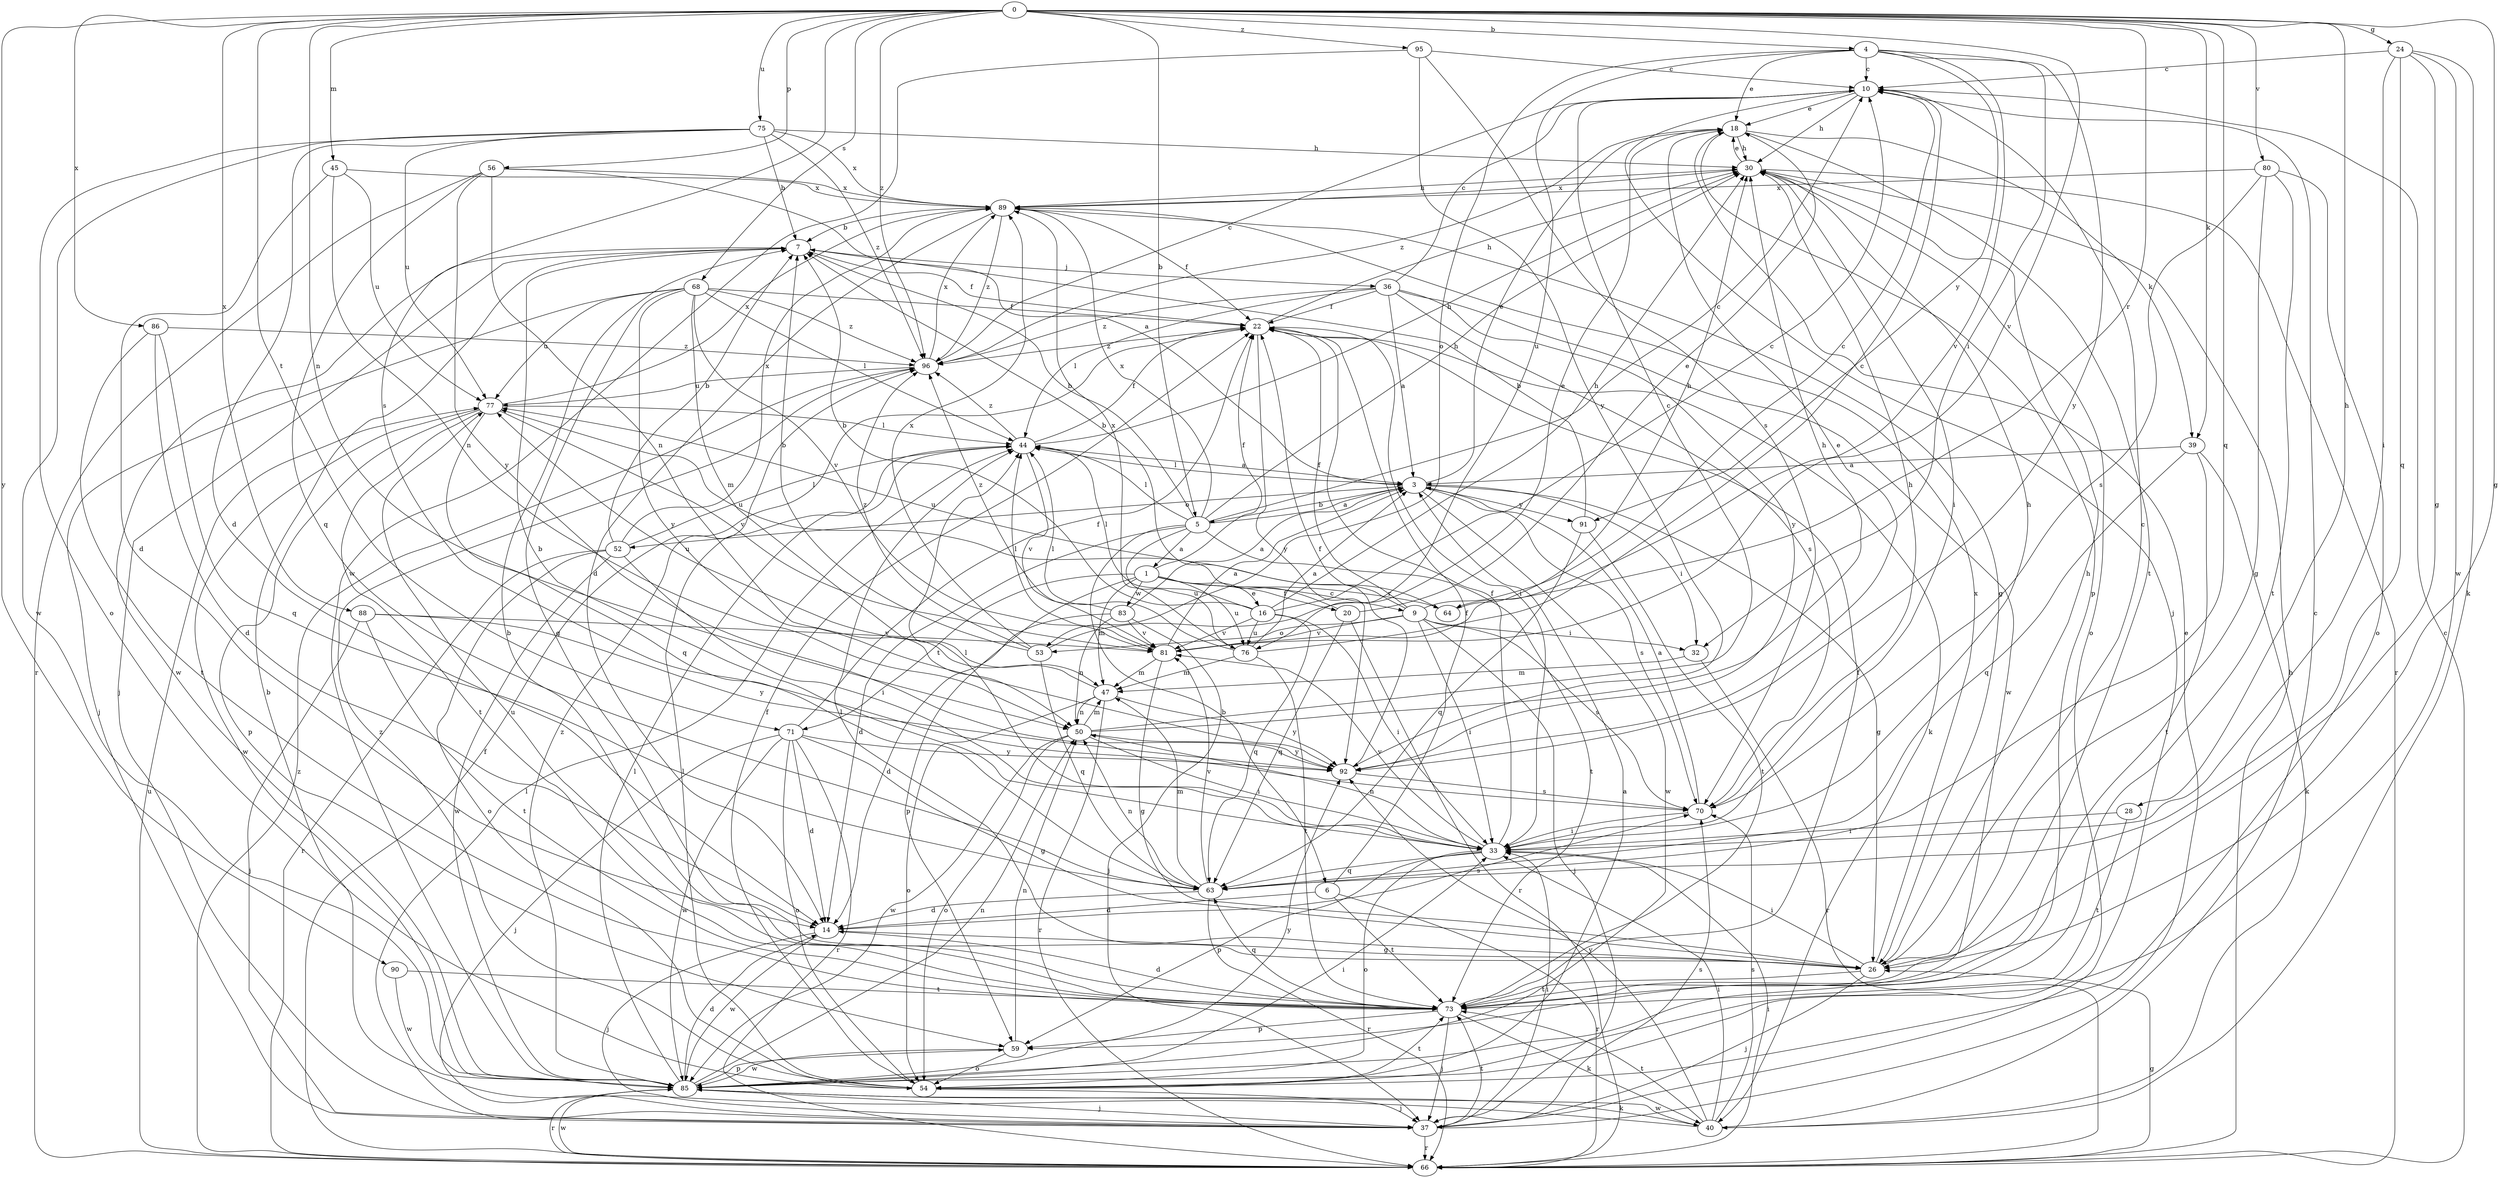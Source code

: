 strict digraph  {
0;
1;
3;
4;
5;
6;
7;
9;
10;
14;
16;
18;
20;
22;
24;
26;
28;
30;
32;
33;
36;
37;
39;
40;
44;
45;
47;
50;
52;
53;
54;
56;
59;
63;
64;
66;
68;
70;
71;
73;
75;
76;
77;
80;
81;
83;
85;
86;
88;
89;
90;
91;
92;
95;
96;
0 -> 4  [label=b];
0 -> 5  [label=b];
0 -> 24  [label=g];
0 -> 26  [label=g];
0 -> 28  [label=h];
0 -> 39  [label=k];
0 -> 45  [label=m];
0 -> 50  [label=n];
0 -> 56  [label=p];
0 -> 63  [label=q];
0 -> 64  [label=r];
0 -> 68  [label=s];
0 -> 70  [label=s];
0 -> 71  [label=t];
0 -> 75  [label=u];
0 -> 80  [label=v];
0 -> 81  [label=v];
0 -> 86  [label=x];
0 -> 88  [label=x];
0 -> 90  [label=y];
0 -> 95  [label=z];
0 -> 96  [label=z];
1 -> 9  [label=c];
1 -> 16  [label=e];
1 -> 20  [label=f];
1 -> 22  [label=f];
1 -> 47  [label=m];
1 -> 59  [label=p];
1 -> 64  [label=r];
1 -> 71  [label=t];
1 -> 76  [label=u];
1 -> 83  [label=w];
3 -> 5  [label=b];
3 -> 18  [label=e];
3 -> 26  [label=g];
3 -> 32  [label=i];
3 -> 44  [label=l];
3 -> 52  [label=o];
3 -> 70  [label=s];
3 -> 85  [label=w];
3 -> 91  [label=y];
4 -> 10  [label=c];
4 -> 18  [label=e];
4 -> 32  [label=i];
4 -> 53  [label=o];
4 -> 76  [label=u];
4 -> 81  [label=v];
4 -> 91  [label=y];
4 -> 92  [label=y];
5 -> 1  [label=a];
5 -> 3  [label=a];
5 -> 6  [label=b];
5 -> 7  [label=b];
5 -> 10  [label=c];
5 -> 14  [label=d];
5 -> 30  [label=h];
5 -> 44  [label=l];
5 -> 73  [label=t];
5 -> 76  [label=u];
5 -> 89  [label=x];
6 -> 14  [label=d];
6 -> 22  [label=f];
6 -> 66  [label=r];
6 -> 73  [label=t];
7 -> 22  [label=f];
7 -> 36  [label=j];
7 -> 37  [label=j];
7 -> 85  [label=w];
9 -> 7  [label=b];
9 -> 10  [label=c];
9 -> 22  [label=f];
9 -> 32  [label=i];
9 -> 33  [label=i];
9 -> 37  [label=j];
9 -> 53  [label=o];
9 -> 70  [label=s];
9 -> 81  [label=v];
10 -> 18  [label=e];
10 -> 30  [label=h];
10 -> 37  [label=j];
14 -> 26  [label=g];
14 -> 37  [label=j];
14 -> 70  [label=s];
14 -> 85  [label=w];
16 -> 7  [label=b];
16 -> 10  [label=c];
16 -> 30  [label=h];
16 -> 33  [label=i];
16 -> 44  [label=l];
16 -> 63  [label=q];
16 -> 76  [label=u];
16 -> 81  [label=v];
18 -> 30  [label=h];
18 -> 39  [label=k];
18 -> 59  [label=p];
18 -> 73  [label=t];
18 -> 96  [label=z];
20 -> 18  [label=e];
20 -> 63  [label=q];
20 -> 66  [label=r];
20 -> 77  [label=u];
22 -> 30  [label=h];
22 -> 33  [label=i];
22 -> 40  [label=k];
22 -> 92  [label=y];
22 -> 96  [label=z];
24 -> 10  [label=c];
24 -> 26  [label=g];
24 -> 33  [label=i];
24 -> 40  [label=k];
24 -> 63  [label=q];
24 -> 85  [label=w];
26 -> 10  [label=c];
26 -> 30  [label=h];
26 -> 33  [label=i];
26 -> 37  [label=j];
26 -> 44  [label=l];
26 -> 73  [label=t];
26 -> 89  [label=x];
28 -> 33  [label=i];
28 -> 73  [label=t];
30 -> 18  [label=e];
30 -> 33  [label=i];
30 -> 54  [label=o];
30 -> 66  [label=r];
30 -> 89  [label=x];
32 -> 47  [label=m];
32 -> 66  [label=r];
33 -> 7  [label=b];
33 -> 22  [label=f];
33 -> 30  [label=h];
33 -> 44  [label=l];
33 -> 50  [label=n];
33 -> 54  [label=o];
33 -> 59  [label=p];
33 -> 63  [label=q];
33 -> 81  [label=v];
36 -> 3  [label=a];
36 -> 10  [label=c];
36 -> 22  [label=f];
36 -> 44  [label=l];
36 -> 70  [label=s];
36 -> 85  [label=w];
36 -> 92  [label=y];
36 -> 96  [label=z];
37 -> 18  [label=e];
37 -> 33  [label=i];
37 -> 44  [label=l];
37 -> 66  [label=r];
37 -> 70  [label=s];
37 -> 73  [label=t];
39 -> 3  [label=a];
39 -> 40  [label=k];
39 -> 63  [label=q];
39 -> 73  [label=t];
40 -> 7  [label=b];
40 -> 10  [label=c];
40 -> 33  [label=i];
40 -> 70  [label=s];
40 -> 73  [label=t];
40 -> 85  [label=w];
40 -> 92  [label=y];
44 -> 3  [label=a];
44 -> 22  [label=f];
44 -> 30  [label=h];
44 -> 81  [label=v];
44 -> 96  [label=z];
45 -> 14  [label=d];
45 -> 50  [label=n];
45 -> 77  [label=u];
45 -> 89  [label=x];
47 -> 50  [label=n];
47 -> 54  [label=o];
47 -> 66  [label=r];
47 -> 77  [label=u];
47 -> 92  [label=y];
50 -> 10  [label=c];
50 -> 30  [label=h];
50 -> 33  [label=i];
50 -> 47  [label=m];
50 -> 54  [label=o];
50 -> 85  [label=w];
50 -> 92  [label=y];
52 -> 7  [label=b];
52 -> 33  [label=i];
52 -> 44  [label=l];
52 -> 54  [label=o];
52 -> 66  [label=r];
52 -> 85  [label=w];
52 -> 89  [label=x];
53 -> 7  [label=b];
53 -> 18  [label=e];
53 -> 63  [label=q];
53 -> 89  [label=x];
53 -> 96  [label=z];
54 -> 3  [label=a];
54 -> 22  [label=f];
54 -> 37  [label=j];
54 -> 44  [label=l];
54 -> 73  [label=t];
54 -> 96  [label=z];
56 -> 3  [label=a];
56 -> 50  [label=n];
56 -> 63  [label=q];
56 -> 66  [label=r];
56 -> 89  [label=x];
56 -> 92  [label=y];
59 -> 50  [label=n];
59 -> 54  [label=o];
59 -> 85  [label=w];
63 -> 14  [label=d];
63 -> 47  [label=m];
63 -> 50  [label=n];
63 -> 66  [label=r];
63 -> 81  [label=v];
64 -> 30  [label=h];
64 -> 77  [label=u];
66 -> 10  [label=c];
66 -> 22  [label=f];
66 -> 26  [label=g];
66 -> 30  [label=h];
66 -> 33  [label=i];
66 -> 77  [label=u];
66 -> 85  [label=w];
66 -> 96  [label=z];
68 -> 22  [label=f];
68 -> 26  [label=g];
68 -> 37  [label=j];
68 -> 44  [label=l];
68 -> 47  [label=m];
68 -> 77  [label=u];
68 -> 81  [label=v];
68 -> 92  [label=y];
68 -> 96  [label=z];
70 -> 3  [label=a];
70 -> 30  [label=h];
70 -> 33  [label=i];
71 -> 14  [label=d];
71 -> 22  [label=f];
71 -> 26  [label=g];
71 -> 37  [label=j];
71 -> 54  [label=o];
71 -> 66  [label=r];
71 -> 85  [label=w];
71 -> 92  [label=y];
73 -> 7  [label=b];
73 -> 14  [label=d];
73 -> 22  [label=f];
73 -> 37  [label=j];
73 -> 40  [label=k];
73 -> 59  [label=p];
73 -> 63  [label=q];
73 -> 77  [label=u];
75 -> 7  [label=b];
75 -> 14  [label=d];
75 -> 30  [label=h];
75 -> 54  [label=o];
75 -> 77  [label=u];
75 -> 85  [label=w];
75 -> 89  [label=x];
75 -> 96  [label=z];
76 -> 3  [label=a];
76 -> 10  [label=c];
76 -> 44  [label=l];
76 -> 47  [label=m];
76 -> 73  [label=t];
76 -> 89  [label=x];
77 -> 44  [label=l];
77 -> 59  [label=p];
77 -> 63  [label=q];
77 -> 73  [label=t];
77 -> 81  [label=v];
77 -> 85  [label=w];
77 -> 89  [label=x];
80 -> 26  [label=g];
80 -> 54  [label=o];
80 -> 70  [label=s];
80 -> 73  [label=t];
80 -> 89  [label=x];
81 -> 3  [label=a];
81 -> 26  [label=g];
81 -> 44  [label=l];
81 -> 47  [label=m];
83 -> 3  [label=a];
83 -> 14  [label=d];
83 -> 37  [label=j];
83 -> 50  [label=n];
83 -> 81  [label=v];
83 -> 96  [label=z];
85 -> 14  [label=d];
85 -> 33  [label=i];
85 -> 37  [label=j];
85 -> 40  [label=k];
85 -> 44  [label=l];
85 -> 50  [label=n];
85 -> 59  [label=p];
85 -> 66  [label=r];
85 -> 92  [label=y];
85 -> 96  [label=z];
86 -> 14  [label=d];
86 -> 63  [label=q];
86 -> 73  [label=t];
86 -> 96  [label=z];
88 -> 37  [label=j];
88 -> 73  [label=t];
88 -> 81  [label=v];
88 -> 92  [label=y];
89 -> 7  [label=b];
89 -> 14  [label=d];
89 -> 22  [label=f];
89 -> 26  [label=g];
89 -> 30  [label=h];
89 -> 96  [label=z];
90 -> 73  [label=t];
90 -> 85  [label=w];
91 -> 7  [label=b];
91 -> 63  [label=q];
91 -> 73  [label=t];
92 -> 18  [label=e];
92 -> 22  [label=f];
92 -> 70  [label=s];
95 -> 10  [label=c];
95 -> 70  [label=s];
95 -> 85  [label=w];
95 -> 92  [label=y];
96 -> 10  [label=c];
96 -> 77  [label=u];
96 -> 89  [label=x];
}
